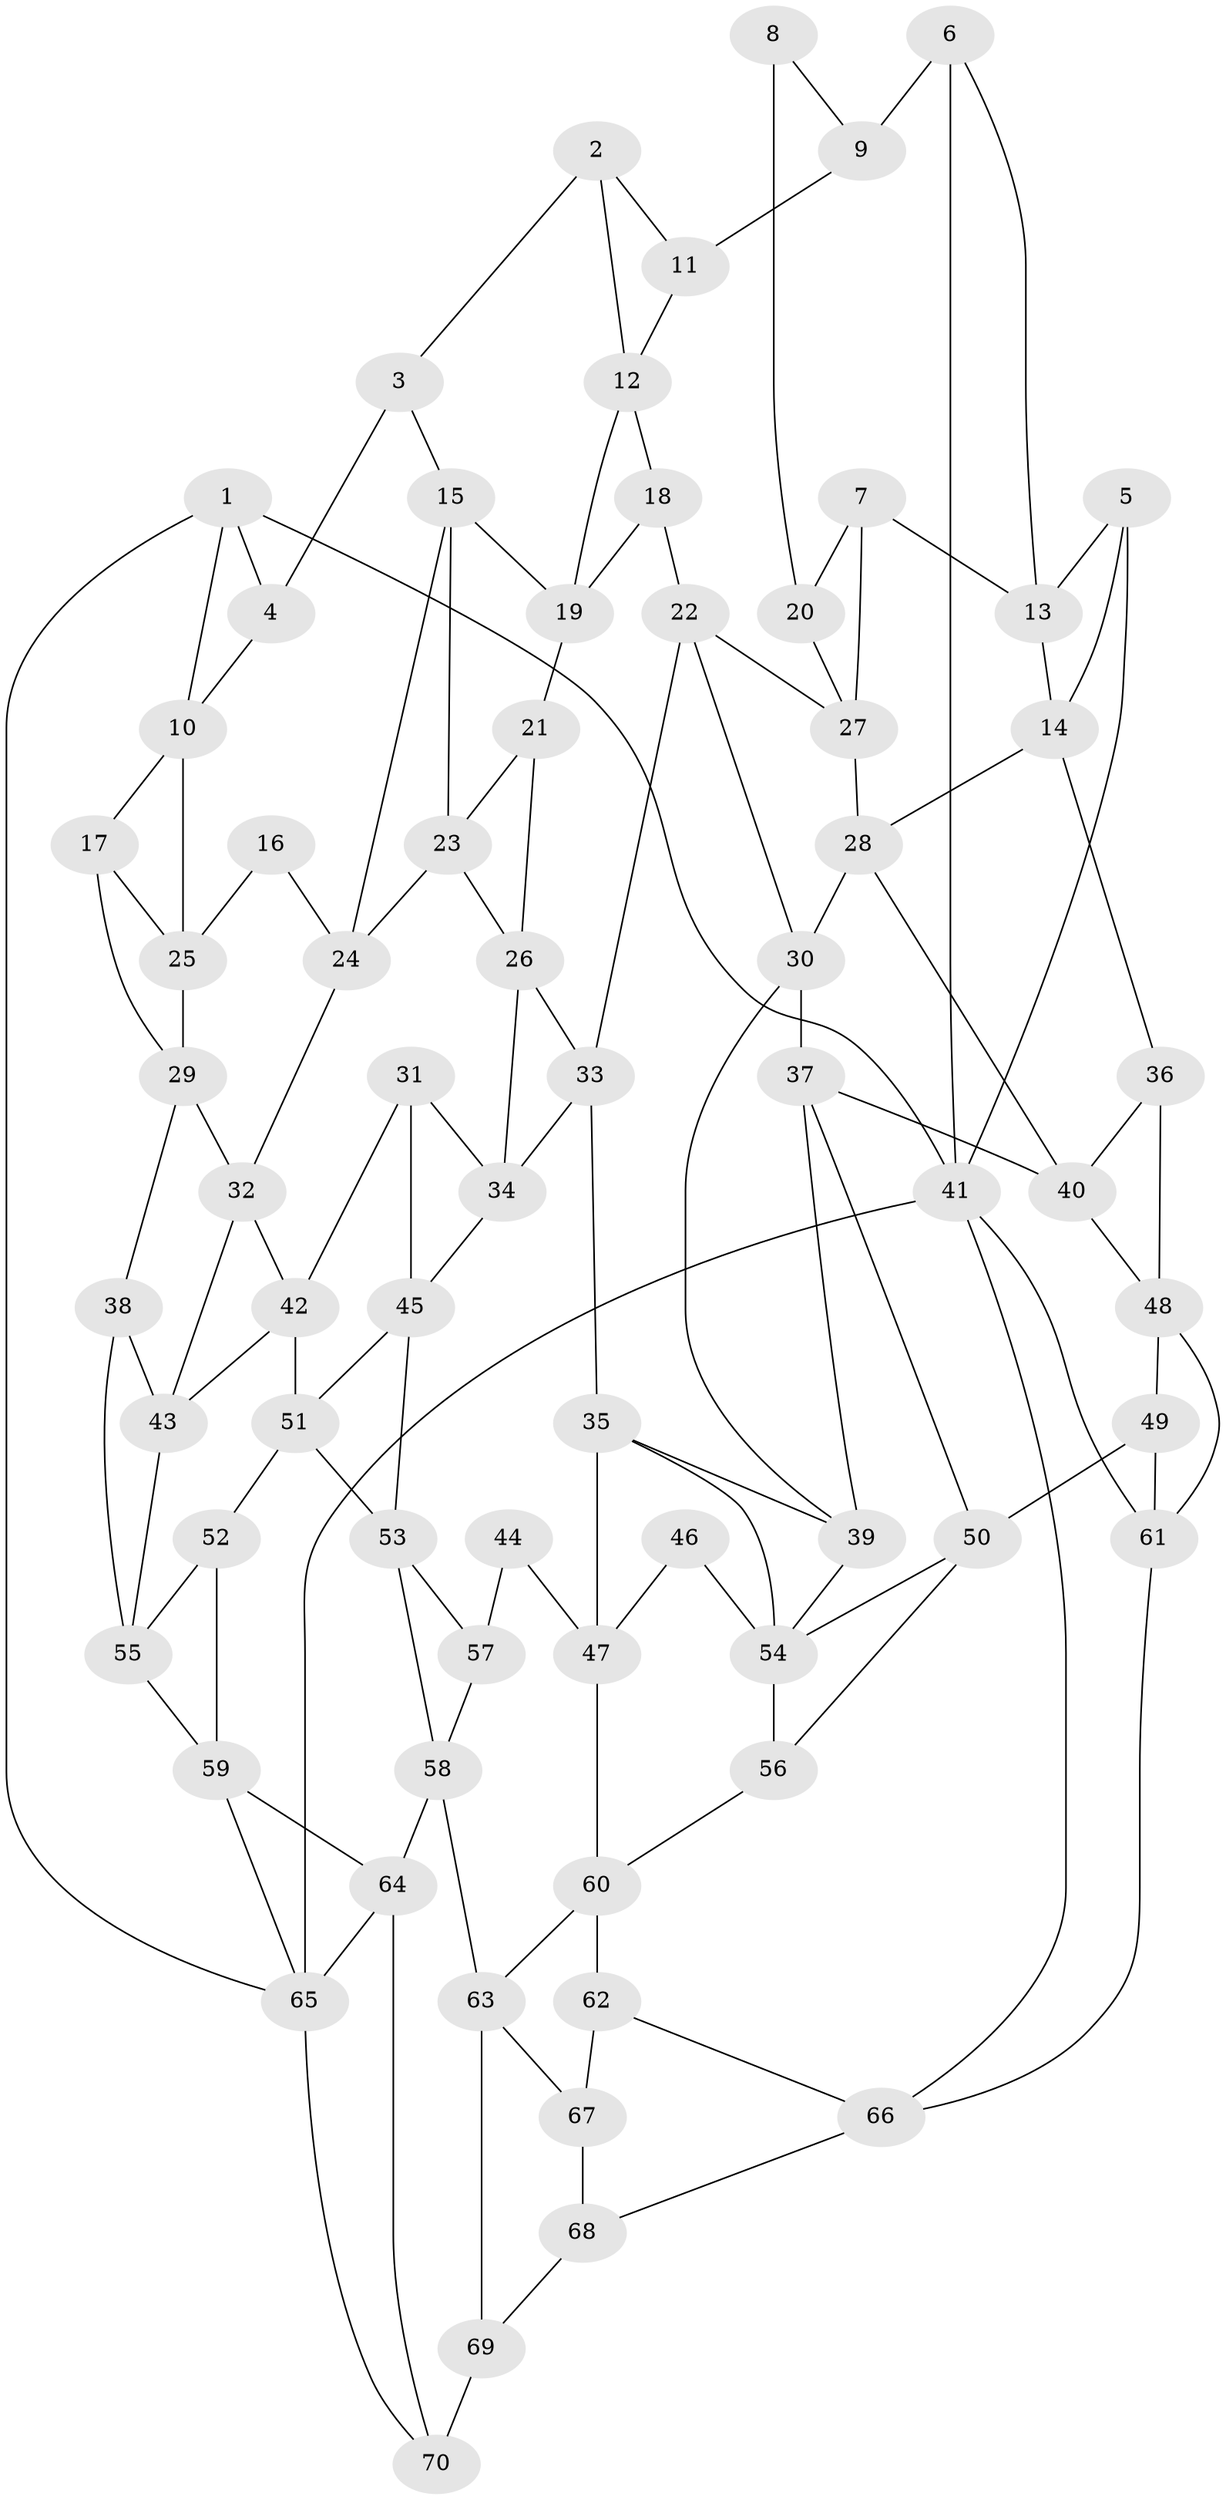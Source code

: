 // original degree distribution, {4: 0.22857142857142856, 6: 0.22857142857142856, 3: 0.02142857142857143, 5: 0.5214285714285715}
// Generated by graph-tools (version 1.1) at 2025/38/03/04/25 23:38:22]
// undirected, 70 vertices, 126 edges
graph export_dot {
  node [color=gray90,style=filled];
  1;
  2;
  3;
  4;
  5;
  6;
  7;
  8;
  9;
  10;
  11;
  12;
  13;
  14;
  15;
  16;
  17;
  18;
  19;
  20;
  21;
  22;
  23;
  24;
  25;
  26;
  27;
  28;
  29;
  30;
  31;
  32;
  33;
  34;
  35;
  36;
  37;
  38;
  39;
  40;
  41;
  42;
  43;
  44;
  45;
  46;
  47;
  48;
  49;
  50;
  51;
  52;
  53;
  54;
  55;
  56;
  57;
  58;
  59;
  60;
  61;
  62;
  63;
  64;
  65;
  66;
  67;
  68;
  69;
  70;
  1 -- 4 [weight=1.0];
  1 -- 10 [weight=1.0];
  1 -- 41 [weight=1.0];
  1 -- 65 [weight=1.0];
  2 -- 3 [weight=1.0];
  2 -- 11 [weight=1.0];
  2 -- 12 [weight=1.0];
  3 -- 4 [weight=2.0];
  3 -- 15 [weight=1.0];
  4 -- 10 [weight=1.0];
  5 -- 13 [weight=1.0];
  5 -- 14 [weight=1.0];
  5 -- 41 [weight=1.0];
  6 -- 9 [weight=1.0];
  6 -- 13 [weight=1.0];
  6 -- 41 [weight=1.0];
  7 -- 13 [weight=1.0];
  7 -- 20 [weight=1.0];
  7 -- 27 [weight=1.0];
  8 -- 9 [weight=1.0];
  8 -- 20 [weight=2.0];
  9 -- 11 [weight=2.0];
  10 -- 17 [weight=1.0];
  10 -- 25 [weight=1.0];
  11 -- 12 [weight=1.0];
  12 -- 18 [weight=1.0];
  12 -- 19 [weight=1.0];
  13 -- 14 [weight=1.0];
  14 -- 28 [weight=1.0];
  14 -- 36 [weight=1.0];
  15 -- 19 [weight=1.0];
  15 -- 23 [weight=1.0];
  15 -- 24 [weight=1.0];
  16 -- 24 [weight=1.0];
  16 -- 25 [weight=2.0];
  17 -- 25 [weight=1.0];
  17 -- 29 [weight=1.0];
  18 -- 19 [weight=1.0];
  18 -- 22 [weight=1.0];
  19 -- 21 [weight=1.0];
  20 -- 27 [weight=1.0];
  21 -- 23 [weight=1.0];
  21 -- 26 [weight=1.0];
  22 -- 27 [weight=1.0];
  22 -- 30 [weight=1.0];
  22 -- 33 [weight=1.0];
  23 -- 24 [weight=1.0];
  23 -- 26 [weight=1.0];
  24 -- 32 [weight=1.0];
  25 -- 29 [weight=2.0];
  26 -- 33 [weight=1.0];
  26 -- 34 [weight=1.0];
  27 -- 28 [weight=1.0];
  28 -- 30 [weight=1.0];
  28 -- 40 [weight=1.0];
  29 -- 32 [weight=1.0];
  29 -- 38 [weight=1.0];
  30 -- 37 [weight=1.0];
  30 -- 39 [weight=1.0];
  31 -- 34 [weight=1.0];
  31 -- 42 [weight=1.0];
  31 -- 45 [weight=1.0];
  32 -- 42 [weight=1.0];
  32 -- 43 [weight=1.0];
  33 -- 34 [weight=1.0];
  33 -- 35 [weight=1.0];
  34 -- 45 [weight=1.0];
  35 -- 39 [weight=1.0];
  35 -- 47 [weight=1.0];
  35 -- 54 [weight=1.0];
  36 -- 40 [weight=1.0];
  36 -- 48 [weight=1.0];
  37 -- 39 [weight=1.0];
  37 -- 40 [weight=1.0];
  37 -- 50 [weight=1.0];
  38 -- 43 [weight=1.0];
  38 -- 55 [weight=1.0];
  39 -- 54 [weight=1.0];
  40 -- 48 [weight=1.0];
  41 -- 61 [weight=1.0];
  41 -- 65 [weight=1.0];
  41 -- 66 [weight=1.0];
  42 -- 43 [weight=1.0];
  42 -- 51 [weight=1.0];
  43 -- 55 [weight=1.0];
  44 -- 47 [weight=1.0];
  44 -- 57 [weight=2.0];
  45 -- 51 [weight=1.0];
  45 -- 53 [weight=1.0];
  46 -- 47 [weight=1.0];
  46 -- 54 [weight=2.0];
  47 -- 60 [weight=1.0];
  48 -- 49 [weight=1.0];
  48 -- 61 [weight=1.0];
  49 -- 50 [weight=1.0];
  49 -- 61 [weight=1.0];
  50 -- 54 [weight=1.0];
  50 -- 56 [weight=1.0];
  51 -- 52 [weight=1.0];
  51 -- 53 [weight=1.0];
  52 -- 55 [weight=1.0];
  52 -- 59 [weight=1.0];
  53 -- 57 [weight=1.0];
  53 -- 58 [weight=1.0];
  54 -- 56 [weight=1.0];
  55 -- 59 [weight=1.0];
  56 -- 60 [weight=1.0];
  57 -- 58 [weight=1.0];
  58 -- 63 [weight=1.0];
  58 -- 64 [weight=1.0];
  59 -- 64 [weight=1.0];
  59 -- 65 [weight=1.0];
  60 -- 62 [weight=1.0];
  60 -- 63 [weight=1.0];
  61 -- 66 [weight=1.0];
  62 -- 66 [weight=1.0];
  62 -- 67 [weight=1.0];
  63 -- 67 [weight=1.0];
  63 -- 69 [weight=1.0];
  64 -- 65 [weight=1.0];
  64 -- 70 [weight=1.0];
  65 -- 70 [weight=1.0];
  66 -- 68 [weight=1.0];
  67 -- 68 [weight=2.0];
  68 -- 69 [weight=1.0];
  69 -- 70 [weight=2.0];
}
